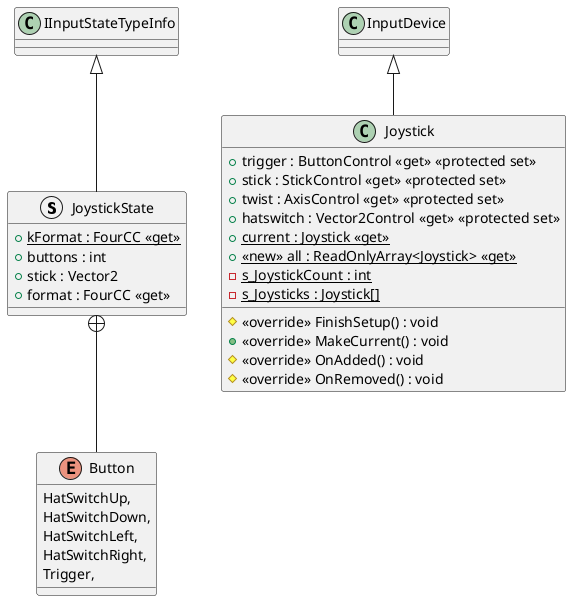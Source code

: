 @startuml
struct JoystickState {
    + {static} kFormat : FourCC <<get>>
    + buttons : int
    + stick : Vector2
    + format : FourCC <<get>>
}
class Joystick {
    + trigger : ButtonControl <<get>> <<protected set>>
    + stick : StickControl <<get>> <<protected set>>
    + twist : AxisControl <<get>> <<protected set>>
    + hatswitch : Vector2Control <<get>> <<protected set>>
    + {static} current : Joystick <<get>>
    + <<new>> {static} all : ReadOnlyArray<Joystick> <<get>>
    # <<override>> FinishSetup() : void
    + <<override>> MakeCurrent() : void
    # <<override>> OnAdded() : void
    # <<override>> OnRemoved() : void
    - {static} s_JoystickCount : int
    - {static} s_Joysticks : Joystick[]
}
enum Button {
    HatSwitchUp,
    HatSwitchDown,
    HatSwitchLeft,
    HatSwitchRight,
    Trigger,
}
IInputStateTypeInfo <|-- JoystickState
InputDevice <|-- Joystick
JoystickState +-- Button
@enduml
